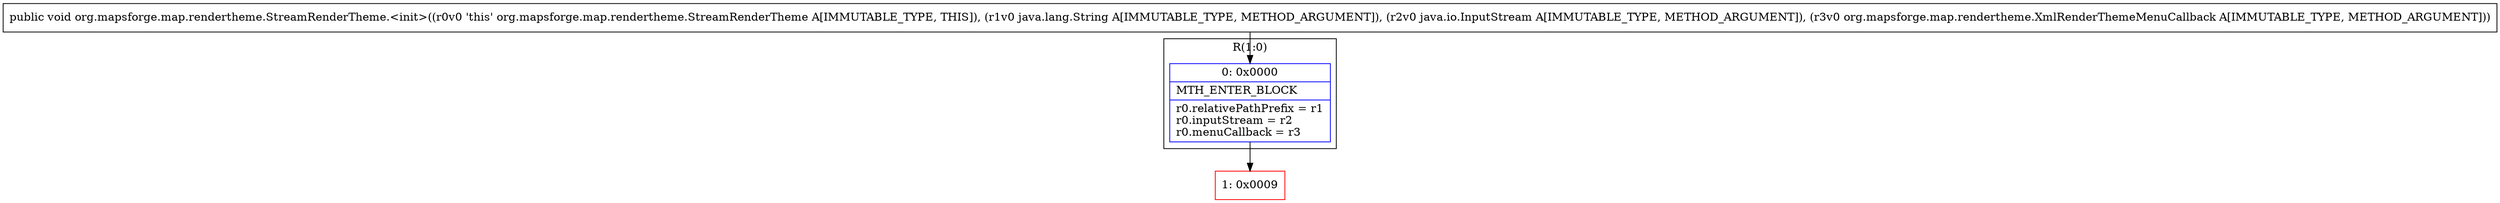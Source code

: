 digraph "CFG fororg.mapsforge.map.rendertheme.StreamRenderTheme.\<init\>(Ljava\/lang\/String;Ljava\/io\/InputStream;Lorg\/mapsforge\/map\/rendertheme\/XmlRenderThemeMenuCallback;)V" {
subgraph cluster_Region_247403907 {
label = "R(1:0)";
node [shape=record,color=blue];
Node_0 [shape=record,label="{0\:\ 0x0000|MTH_ENTER_BLOCK\l|r0.relativePathPrefix = r1\lr0.inputStream = r2\lr0.menuCallback = r3\l}"];
}
Node_1 [shape=record,color=red,label="{1\:\ 0x0009}"];
MethodNode[shape=record,label="{public void org.mapsforge.map.rendertheme.StreamRenderTheme.\<init\>((r0v0 'this' org.mapsforge.map.rendertheme.StreamRenderTheme A[IMMUTABLE_TYPE, THIS]), (r1v0 java.lang.String A[IMMUTABLE_TYPE, METHOD_ARGUMENT]), (r2v0 java.io.InputStream A[IMMUTABLE_TYPE, METHOD_ARGUMENT]), (r3v0 org.mapsforge.map.rendertheme.XmlRenderThemeMenuCallback A[IMMUTABLE_TYPE, METHOD_ARGUMENT])) }"];
MethodNode -> Node_0;
Node_0 -> Node_1;
}

